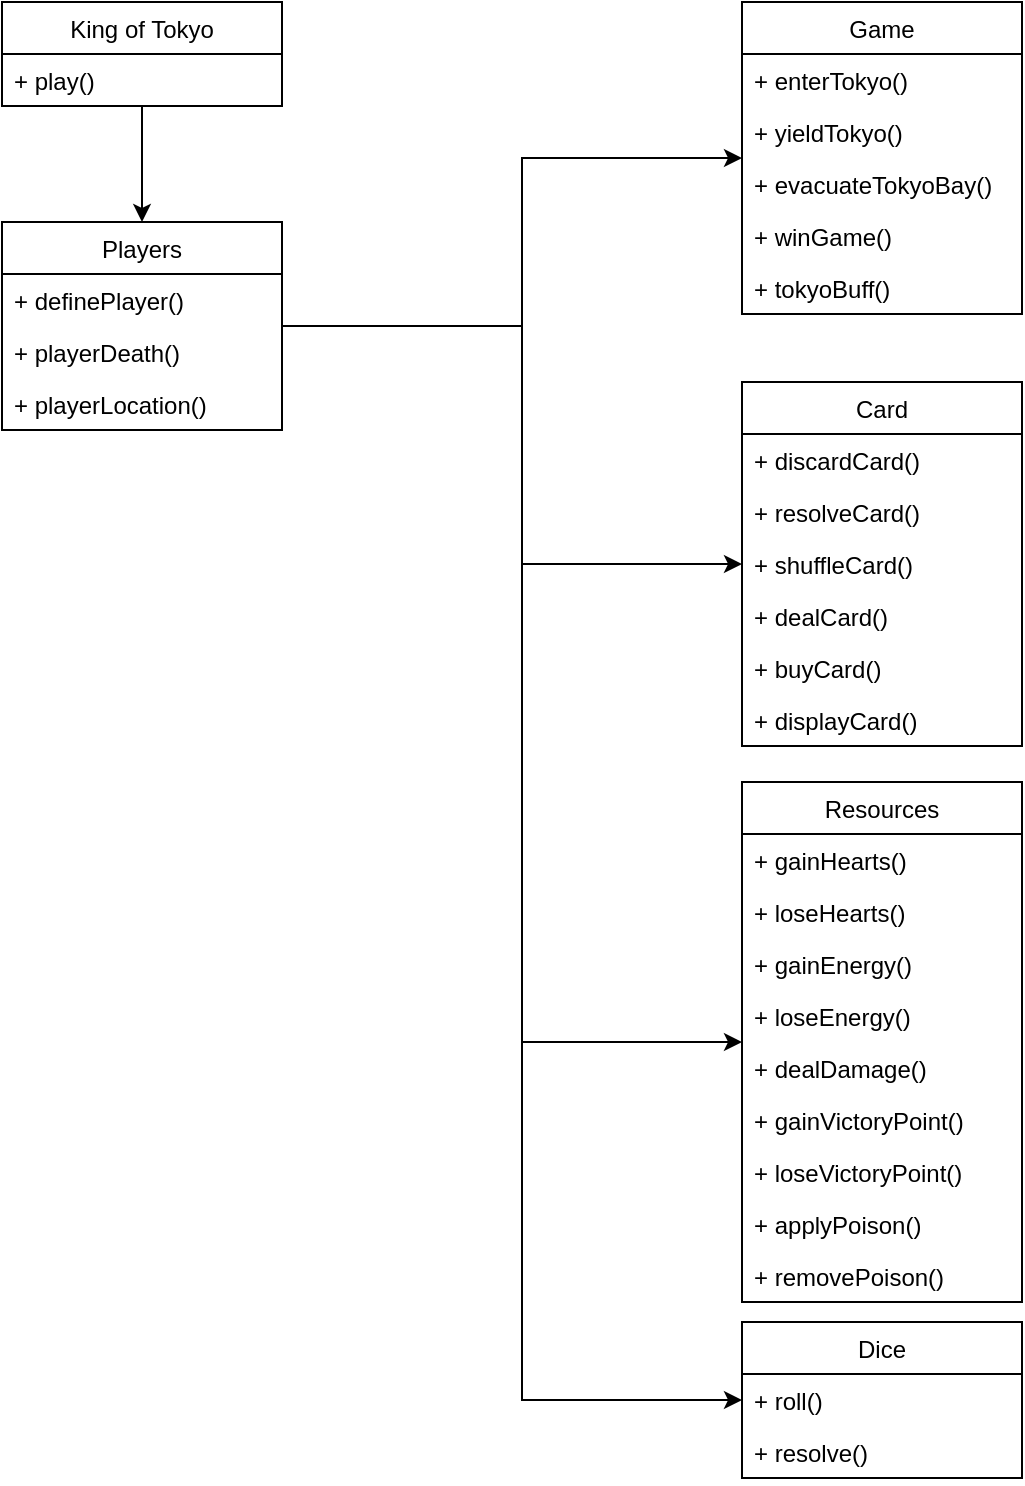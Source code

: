 <mxfile version="12.1.3" type="device" pages="1"><diagram id="ooIdBrNT0holOoBfFFlo" name="Page-1"><mxGraphModel dx="1422" dy="745" grid="1" gridSize="10" guides="1" tooltips="1" connect="1" arrows="1" fold="1" page="1" pageScale="1" pageWidth="850" pageHeight="1100" math="0" shadow="0"><root><mxCell id="0"/><mxCell id="1" parent="0"/><mxCell id="CBruhMQYsUl191i90nsP-1" style="edgeStyle=orthogonalEdgeStyle;rounded=0;orthogonalLoop=1;jettySize=auto;html=1;" edge="1" parent="1" source="1iHP15c0fLEp29PyHc9n-1" target="gezFKTlnGBn8mnOfrIvz-1"><mxGeometry relative="1" as="geometry"/></mxCell><mxCell id="1iHP15c0fLEp29PyHc9n-1" value="King of Tokyo" style="swimlane;fontStyle=0;childLayout=stackLayout;horizontal=1;startSize=26;fillColor=none;horizontalStack=0;resizeParent=1;resizeParentMax=0;resizeLast=0;collapsible=1;marginBottom=0;" parent="1" vertex="1"><mxGeometry x="80" y="70" width="140" height="52" as="geometry"/></mxCell><mxCell id="1iHP15c0fLEp29PyHc9n-2" value="+ play()" style="text;strokeColor=none;fillColor=none;align=left;verticalAlign=top;spacingLeft=4;spacingRight=4;overflow=hidden;rotatable=0;points=[[0,0.5],[1,0.5]];portConstraint=eastwest;" parent="1iHP15c0fLEp29PyHc9n-1" vertex="1"><mxGeometry y="26" width="140" height="26" as="geometry"/></mxCell><mxCell id="1iHP15c0fLEp29PyHc9n-5" value="Game" style="swimlane;fontStyle=0;childLayout=stackLayout;horizontal=1;startSize=26;fillColor=none;horizontalStack=0;resizeParent=1;resizeParentMax=0;resizeLast=0;collapsible=1;marginBottom=0;" parent="1" vertex="1"><mxGeometry x="450" y="70" width="140" height="156" as="geometry"/></mxCell><mxCell id="gezFKTlnGBn8mnOfrIvz-6" value="+ enterTokyo()" style="text;strokeColor=none;fillColor=none;align=left;verticalAlign=top;spacingLeft=4;spacingRight=4;overflow=hidden;rotatable=0;points=[[0,0.5],[1,0.5]];portConstraint=eastwest;" parent="1iHP15c0fLEp29PyHc9n-5" vertex="1"><mxGeometry y="26" width="140" height="26" as="geometry"/></mxCell><mxCell id="1iHP15c0fLEp29PyHc9n-11" value="+ yieldTokyo()" style="text;strokeColor=none;fillColor=none;align=left;verticalAlign=top;spacingLeft=4;spacingRight=4;overflow=hidden;rotatable=0;points=[[0,0.5],[1,0.5]];portConstraint=eastwest;" parent="1iHP15c0fLEp29PyHc9n-5" vertex="1"><mxGeometry y="52" width="140" height="26" as="geometry"/></mxCell><mxCell id="1iHP15c0fLEp29PyHc9n-12" value="+ evacuateTokyoBay()" style="text;strokeColor=none;fillColor=none;align=left;verticalAlign=top;spacingLeft=4;spacingRight=4;overflow=hidden;rotatable=0;points=[[0,0.5],[1,0.5]];portConstraint=eastwest;" parent="1iHP15c0fLEp29PyHc9n-5" vertex="1"><mxGeometry y="78" width="140" height="26" as="geometry"/></mxCell><mxCell id="1iHP15c0fLEp29PyHc9n-53" value="+ winGame()" style="text;strokeColor=none;fillColor=none;align=left;verticalAlign=top;spacingLeft=4;spacingRight=4;overflow=hidden;rotatable=0;points=[[0,0.5],[1,0.5]];portConstraint=eastwest;" parent="1iHP15c0fLEp29PyHc9n-5" vertex="1"><mxGeometry y="104" width="140" height="26" as="geometry"/></mxCell><mxCell id="1iHP15c0fLEp29PyHc9n-42" value="+ tokyoBuff()" style="text;strokeColor=none;fillColor=none;align=left;verticalAlign=top;spacingLeft=4;spacingRight=4;overflow=hidden;rotatable=0;points=[[0,0.5],[1,0.5]];portConstraint=eastwest;" parent="1iHP15c0fLEp29PyHc9n-5" vertex="1"><mxGeometry y="130" width="140" height="26" as="geometry"/></mxCell><mxCell id="1iHP15c0fLEp29PyHc9n-13" value="Card" style="swimlane;fontStyle=0;childLayout=stackLayout;horizontal=1;startSize=26;fillColor=none;horizontalStack=0;resizeParent=1;resizeParentMax=0;resizeLast=0;collapsible=1;marginBottom=0;" parent="1" vertex="1"><mxGeometry x="450" y="260" width="140" height="182" as="geometry"/></mxCell><mxCell id="1iHP15c0fLEp29PyHc9n-14" value="+ discardCard()" style="text;strokeColor=none;fillColor=none;align=left;verticalAlign=top;spacingLeft=4;spacingRight=4;overflow=hidden;rotatable=0;points=[[0,0.5],[1,0.5]];portConstraint=eastwest;" parent="1iHP15c0fLEp29PyHc9n-13" vertex="1"><mxGeometry y="26" width="140" height="26" as="geometry"/></mxCell><mxCell id="1iHP15c0fLEp29PyHc9n-15" value="+ resolveCard()" style="text;strokeColor=none;fillColor=none;align=left;verticalAlign=top;spacingLeft=4;spacingRight=4;overflow=hidden;rotatable=0;points=[[0,0.5],[1,0.5]];portConstraint=eastwest;" parent="1iHP15c0fLEp29PyHc9n-13" vertex="1"><mxGeometry y="52" width="140" height="26" as="geometry"/></mxCell><mxCell id="1iHP15c0fLEp29PyHc9n-16" value="+ shuffleCard()" style="text;strokeColor=none;fillColor=none;align=left;verticalAlign=top;spacingLeft=4;spacingRight=4;overflow=hidden;rotatable=0;points=[[0,0.5],[1,0.5]];portConstraint=eastwest;" parent="1iHP15c0fLEp29PyHc9n-13" vertex="1"><mxGeometry y="78" width="140" height="26" as="geometry"/></mxCell><mxCell id="1iHP15c0fLEp29PyHc9n-61" value="+ dealCard()" style="text;strokeColor=none;fillColor=none;align=left;verticalAlign=top;spacingLeft=4;spacingRight=4;overflow=hidden;rotatable=0;points=[[0,0.5],[1,0.5]];portConstraint=eastwest;" parent="1iHP15c0fLEp29PyHc9n-13" vertex="1"><mxGeometry y="104" width="140" height="26" as="geometry"/></mxCell><mxCell id="1iHP15c0fLEp29PyHc9n-62" value="+ buyCard()" style="text;strokeColor=none;fillColor=none;align=left;verticalAlign=top;spacingLeft=4;spacingRight=4;overflow=hidden;rotatable=0;points=[[0,0.5],[1,0.5]];portConstraint=eastwest;" parent="1iHP15c0fLEp29PyHc9n-13" vertex="1"><mxGeometry y="130" width="140" height="26" as="geometry"/></mxCell><mxCell id="1iHP15c0fLEp29PyHc9n-63" value="+ displayCard()" style="text;strokeColor=none;fillColor=none;align=left;verticalAlign=top;spacingLeft=4;spacingRight=4;overflow=hidden;rotatable=0;points=[[0,0.5],[1,0.5]];portConstraint=eastwest;" parent="1iHP15c0fLEp29PyHc9n-13" vertex="1"><mxGeometry y="156" width="140" height="26" as="geometry"/></mxCell><mxCell id="1iHP15c0fLEp29PyHc9n-17" value="Dice" style="swimlane;fontStyle=0;childLayout=stackLayout;horizontal=1;startSize=26;fillColor=none;horizontalStack=0;resizeParent=1;resizeParentMax=0;resizeLast=0;collapsible=1;marginBottom=0;" parent="1" vertex="1"><mxGeometry x="450" y="730" width="140" height="78" as="geometry"/></mxCell><mxCell id="1iHP15c0fLEp29PyHc9n-18" value="+ roll()" style="text;strokeColor=none;fillColor=none;align=left;verticalAlign=top;spacingLeft=4;spacingRight=4;overflow=hidden;rotatable=0;points=[[0,0.5],[1,0.5]];portConstraint=eastwest;" parent="1iHP15c0fLEp29PyHc9n-17" vertex="1"><mxGeometry y="26" width="140" height="26" as="geometry"/></mxCell><mxCell id="1iHP15c0fLEp29PyHc9n-19" value="+ resolve()" style="text;strokeColor=none;fillColor=none;align=left;verticalAlign=top;spacingLeft=4;spacingRight=4;overflow=hidden;rotatable=0;points=[[0,0.5],[1,0.5]];portConstraint=eastwest;" parent="1iHP15c0fLEp29PyHc9n-17" vertex="1"><mxGeometry y="52" width="140" height="26" as="geometry"/></mxCell><mxCell id="1iHP15c0fLEp29PyHc9n-35" value="Resources" style="swimlane;fontStyle=0;childLayout=stackLayout;horizontal=1;startSize=26;fillColor=none;horizontalStack=0;resizeParent=1;resizeParentMax=0;resizeLast=0;collapsible=1;marginBottom=0;" parent="1" vertex="1"><mxGeometry x="450" y="460" width="140" height="260" as="geometry"/></mxCell><mxCell id="1iHP15c0fLEp29PyHc9n-36" value="+ gainHearts()" style="text;strokeColor=none;fillColor=none;align=left;verticalAlign=top;spacingLeft=4;spacingRight=4;overflow=hidden;rotatable=0;points=[[0,0.5],[1,0.5]];portConstraint=eastwest;" parent="1iHP15c0fLEp29PyHc9n-35" vertex="1"><mxGeometry y="26" width="140" height="26" as="geometry"/></mxCell><mxCell id="1iHP15c0fLEp29PyHc9n-50" value="+ loseHearts()" style="text;strokeColor=none;fillColor=none;align=left;verticalAlign=top;spacingLeft=4;spacingRight=4;overflow=hidden;rotatable=0;points=[[0,0.5],[1,0.5]];portConstraint=eastwest;" parent="1iHP15c0fLEp29PyHc9n-35" vertex="1"><mxGeometry y="52" width="140" height="26" as="geometry"/></mxCell><mxCell id="1iHP15c0fLEp29PyHc9n-37" value="+ gainEnergy()" style="text;strokeColor=none;fillColor=none;align=left;verticalAlign=top;spacingLeft=4;spacingRight=4;overflow=hidden;rotatable=0;points=[[0,0.5],[1,0.5]];portConstraint=eastwest;" parent="1iHP15c0fLEp29PyHc9n-35" vertex="1"><mxGeometry y="78" width="140" height="26" as="geometry"/></mxCell><mxCell id="1iHP15c0fLEp29PyHc9n-49" value="+ loseEnergy()" style="text;strokeColor=none;fillColor=none;align=left;verticalAlign=top;spacingLeft=4;spacingRight=4;overflow=hidden;rotatable=0;points=[[0,0.5],[1,0.5]];portConstraint=eastwest;" parent="1iHP15c0fLEp29PyHc9n-35" vertex="1"><mxGeometry y="104" width="140" height="26" as="geometry"/></mxCell><mxCell id="1iHP15c0fLEp29PyHc9n-38" value="+ dealDamage()" style="text;strokeColor=none;fillColor=none;align=left;verticalAlign=top;spacingLeft=4;spacingRight=4;overflow=hidden;rotatable=0;points=[[0,0.5],[1,0.5]];portConstraint=eastwest;" parent="1iHP15c0fLEp29PyHc9n-35" vertex="1"><mxGeometry y="130" width="140" height="26" as="geometry"/></mxCell><mxCell id="1iHP15c0fLEp29PyHc9n-51" value="+ gainVictoryPoint()" style="text;strokeColor=none;fillColor=none;align=left;verticalAlign=top;spacingLeft=4;spacingRight=4;overflow=hidden;rotatable=0;points=[[0,0.5],[1,0.5]];portConstraint=eastwest;" parent="1iHP15c0fLEp29PyHc9n-35" vertex="1"><mxGeometry y="156" width="140" height="26" as="geometry"/></mxCell><mxCell id="1iHP15c0fLEp29PyHc9n-52" value="+ loseVictoryPoint()" style="text;strokeColor=none;fillColor=none;align=left;verticalAlign=top;spacingLeft=4;spacingRight=4;overflow=hidden;rotatable=0;points=[[0,0.5],[1,0.5]];portConstraint=eastwest;" parent="1iHP15c0fLEp29PyHc9n-35" vertex="1"><mxGeometry y="182" width="140" height="26" as="geometry"/></mxCell><mxCell id="1iHP15c0fLEp29PyHc9n-55" value="+ applyPoison()" style="text;strokeColor=none;fillColor=none;align=left;verticalAlign=top;spacingLeft=4;spacingRight=4;overflow=hidden;rotatable=0;points=[[0,0.5],[1,0.5]];portConstraint=eastwest;" parent="1iHP15c0fLEp29PyHc9n-35" vertex="1"><mxGeometry y="208" width="140" height="26" as="geometry"/></mxCell><mxCell id="1iHP15c0fLEp29PyHc9n-56" value="+ removePoison()" style="text;strokeColor=none;fillColor=none;align=left;verticalAlign=top;spacingLeft=4;spacingRight=4;overflow=hidden;rotatable=0;points=[[0,0.5],[1,0.5]];portConstraint=eastwest;" parent="1iHP15c0fLEp29PyHc9n-35" vertex="1"><mxGeometry y="234" width="140" height="26" as="geometry"/></mxCell><mxCell id="CBruhMQYsUl191i90nsP-2" style="edgeStyle=orthogonalEdgeStyle;rounded=0;orthogonalLoop=1;jettySize=auto;html=1;" edge="1" parent="1" source="gezFKTlnGBn8mnOfrIvz-1" target="1iHP15c0fLEp29PyHc9n-5"><mxGeometry relative="1" as="geometry"><Array as="points"><mxPoint x="340" y="232"/><mxPoint x="340" y="148"/></Array></mxGeometry></mxCell><mxCell id="CBruhMQYsUl191i90nsP-3" style="edgeStyle=orthogonalEdgeStyle;rounded=0;orthogonalLoop=1;jettySize=auto;html=1;" edge="1" parent="1" source="gezFKTlnGBn8mnOfrIvz-1" target="1iHP15c0fLEp29PyHc9n-13"><mxGeometry relative="1" as="geometry"><Array as="points"><mxPoint x="340" y="232"/><mxPoint x="340" y="351"/></Array></mxGeometry></mxCell><mxCell id="CBruhMQYsUl191i90nsP-4" style="edgeStyle=orthogonalEdgeStyle;rounded=0;orthogonalLoop=1;jettySize=auto;html=1;" edge="1" parent="1" source="gezFKTlnGBn8mnOfrIvz-1" target="1iHP15c0fLEp29PyHc9n-35"><mxGeometry relative="1" as="geometry"><Array as="points"><mxPoint x="340" y="232"/><mxPoint x="340" y="590"/></Array></mxGeometry></mxCell><mxCell id="CBruhMQYsUl191i90nsP-5" style="edgeStyle=orthogonalEdgeStyle;rounded=0;orthogonalLoop=1;jettySize=auto;html=1;" edge="1" parent="1" source="gezFKTlnGBn8mnOfrIvz-1" target="1iHP15c0fLEp29PyHc9n-17"><mxGeometry relative="1" as="geometry"><Array as="points"><mxPoint x="340" y="232"/><mxPoint x="340" y="769"/></Array></mxGeometry></mxCell><mxCell id="gezFKTlnGBn8mnOfrIvz-1" value="Players" style="swimlane;fontStyle=0;childLayout=stackLayout;horizontal=1;startSize=26;fillColor=none;horizontalStack=0;resizeParent=1;resizeParentMax=0;resizeLast=0;collapsible=1;marginBottom=0;" parent="1" vertex="1"><mxGeometry x="80" y="180" width="140" height="104" as="geometry"/></mxCell><mxCell id="gezFKTlnGBn8mnOfrIvz-2" value="+ definePlayer()" style="text;strokeColor=none;fillColor=none;align=left;verticalAlign=top;spacingLeft=4;spacingRight=4;overflow=hidden;rotatable=0;points=[[0,0.5],[1,0.5]];portConstraint=eastwest;" parent="gezFKTlnGBn8mnOfrIvz-1" vertex="1"><mxGeometry y="26" width="140" height="26" as="geometry"/></mxCell><mxCell id="gezFKTlnGBn8mnOfrIvz-3" value="+ playerDeath()" style="text;strokeColor=none;fillColor=none;align=left;verticalAlign=top;spacingLeft=4;spacingRight=4;overflow=hidden;rotatable=0;points=[[0,0.5],[1,0.5]];portConstraint=eastwest;" parent="gezFKTlnGBn8mnOfrIvz-1" vertex="1"><mxGeometry y="52" width="140" height="26" as="geometry"/></mxCell><mxCell id="gezFKTlnGBn8mnOfrIvz-10" value="+ playerLocation()" style="text;strokeColor=none;fillColor=none;align=left;verticalAlign=top;spacingLeft=4;spacingRight=4;overflow=hidden;rotatable=0;points=[[0,0.5],[1,0.5]];portConstraint=eastwest;" parent="gezFKTlnGBn8mnOfrIvz-1" vertex="1"><mxGeometry y="78" width="140" height="26" as="geometry"/></mxCell></root></mxGraphModel></diagram></mxfile>
